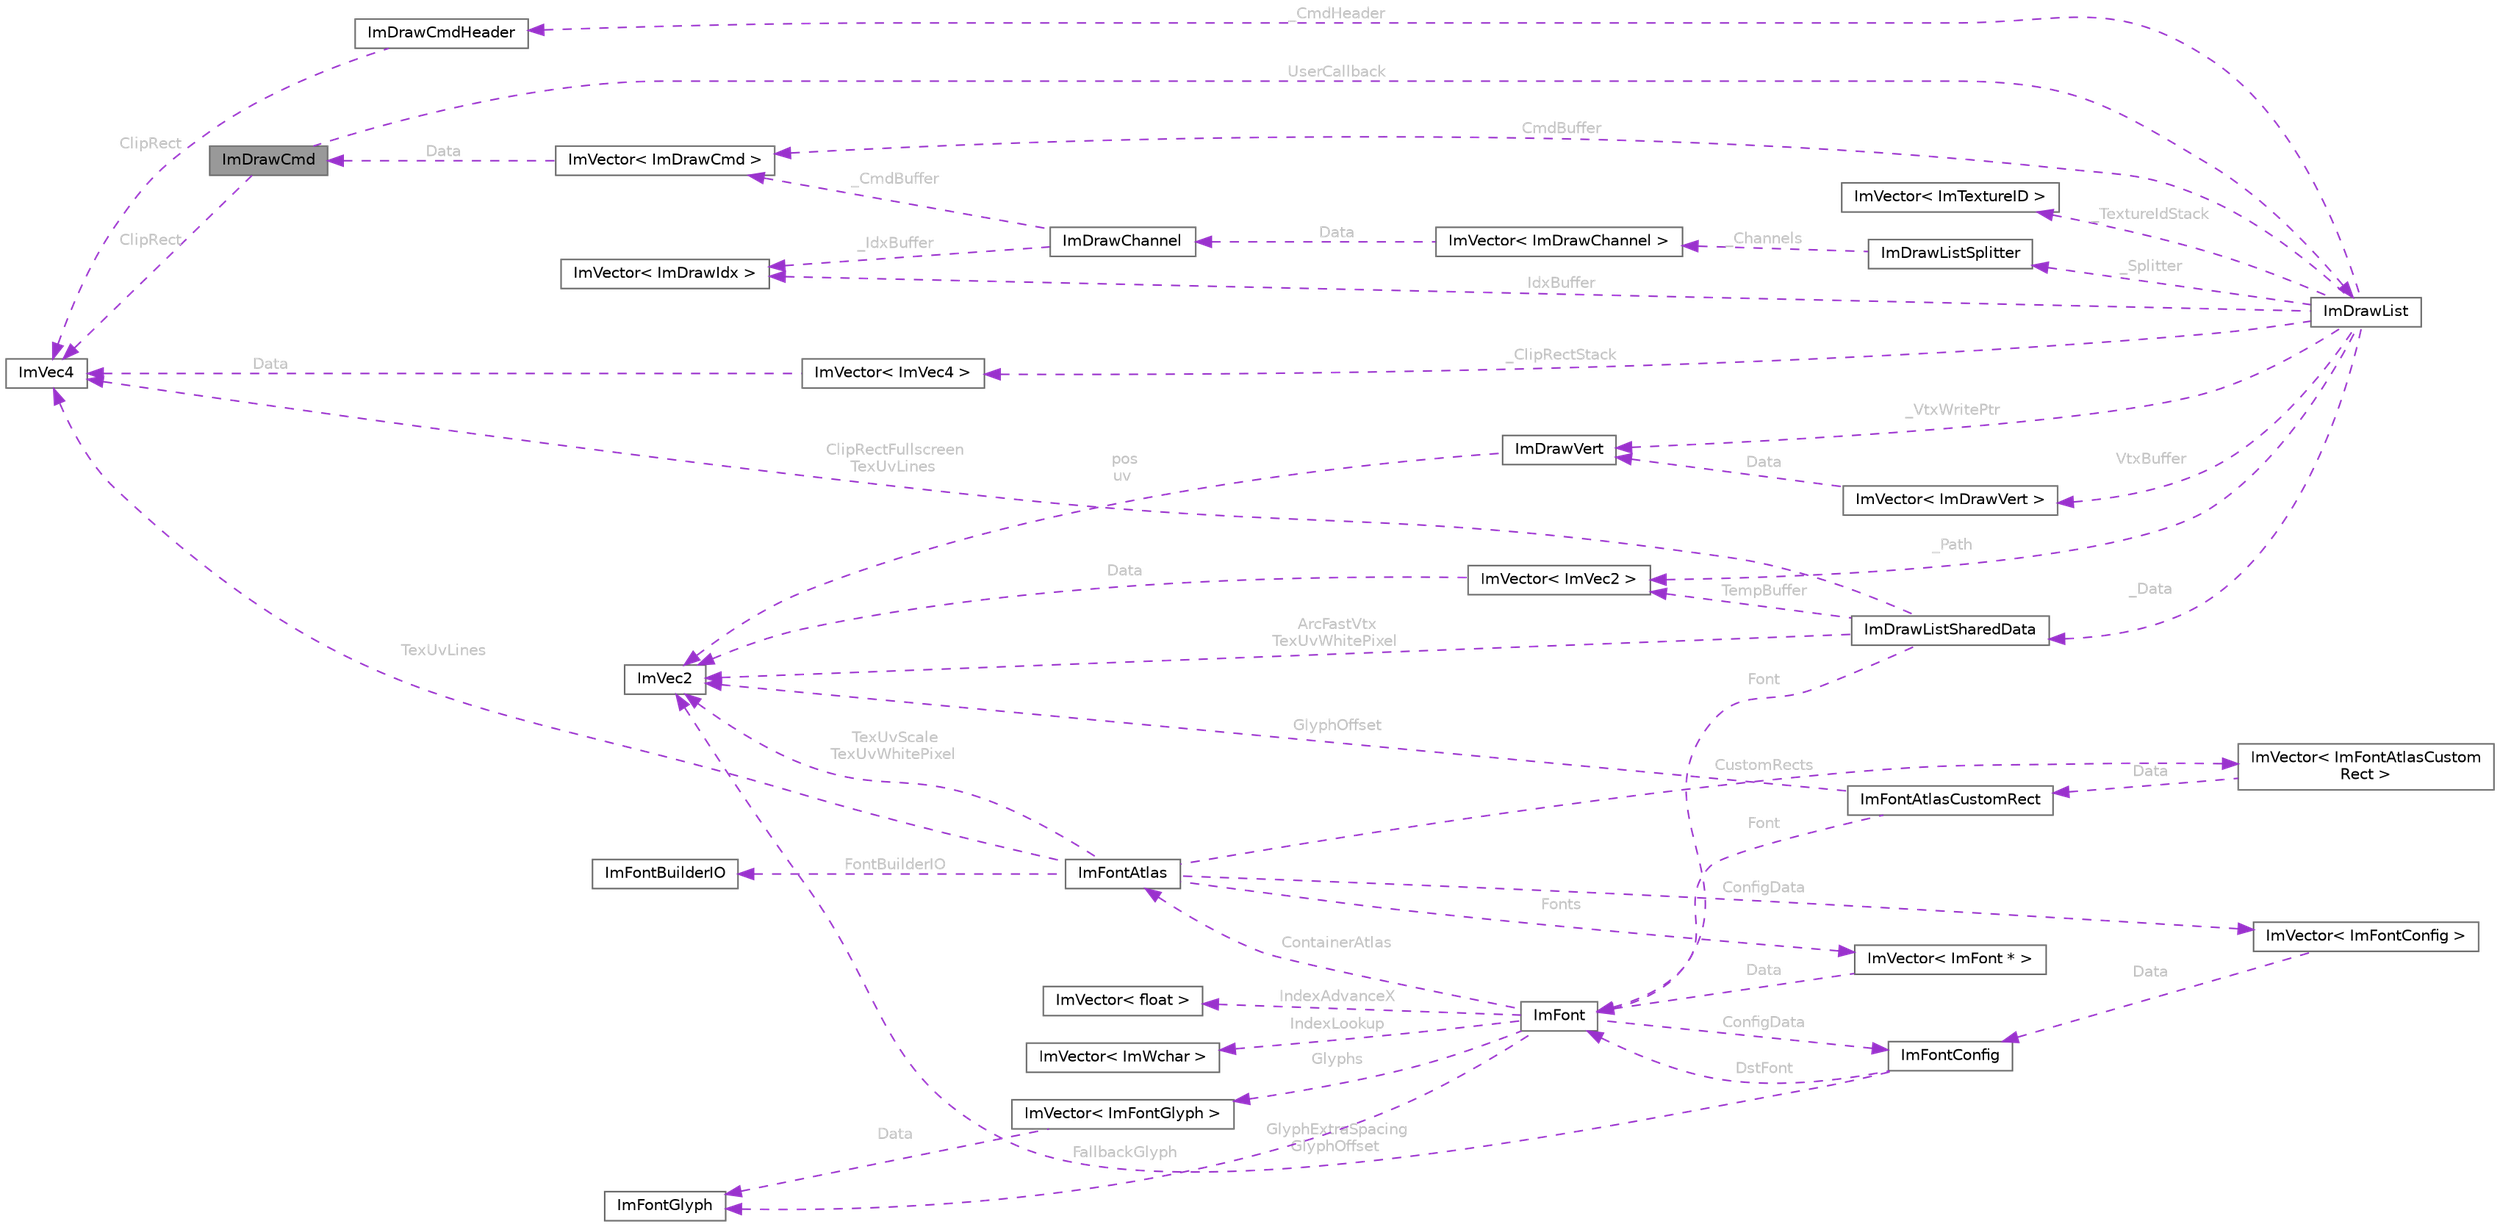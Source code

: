 digraph "ImDrawCmd"
{
 // LATEX_PDF_SIZE
  bgcolor="transparent";
  edge [fontname=Helvetica,fontsize=10,labelfontname=Helvetica,labelfontsize=10];
  node [fontname=Helvetica,fontsize=10,shape=box,height=0.2,width=0.4];
  rankdir="LR";
  Node1 [id="Node000001",label="ImDrawCmd",height=0.2,width=0.4,color="gray40", fillcolor="grey60", style="filled", fontcolor="black",tooltip=" "];
  Node2 -> Node1 [id="edge1_Node000001_Node000002",dir="back",color="darkorchid3",style="dashed",tooltip=" ",label=" ClipRect",fontcolor="grey" ];
  Node2 [id="Node000002",label="ImVec4",height=0.2,width=0.4,color="gray40", fillcolor="white", style="filled",URL="$structImVec4.html",tooltip=" "];
  Node3 -> Node1 [id="edge2_Node000001_Node000003",dir="back",color="darkorchid3",style="dashed",tooltip=" ",label=" UserCallback",fontcolor="grey" ];
  Node3 [id="Node000003",label="ImDrawList",height=0.2,width=0.4,color="gray40", fillcolor="white", style="filled",URL="$structImDrawList.html",tooltip=" "];
  Node4 -> Node3 [id="edge3_Node000003_Node000004",dir="back",color="darkorchid3",style="dashed",tooltip=" ",label=" CmdBuffer",fontcolor="grey" ];
  Node4 [id="Node000004",label="ImVector\< ImDrawCmd \>",height=0.2,width=0.4,color="gray40", fillcolor="white", style="filled",URL="$structImVector.html",tooltip=" "];
  Node1 -> Node4 [id="edge4_Node000004_Node000001",dir="back",color="darkorchid3",style="dashed",tooltip=" ",label=" Data",fontcolor="grey" ];
  Node5 -> Node3 [id="edge5_Node000003_Node000005",dir="back",color="darkorchid3",style="dashed",tooltip=" ",label=" IdxBuffer",fontcolor="grey" ];
  Node5 [id="Node000005",label="ImVector\< ImDrawIdx \>",height=0.2,width=0.4,color="gray40", fillcolor="white", style="filled",URL="$structImVector.html",tooltip=" "];
  Node6 -> Node3 [id="edge6_Node000003_Node000006",dir="back",color="darkorchid3",style="dashed",tooltip=" ",label=" VtxBuffer",fontcolor="grey" ];
  Node6 [id="Node000006",label="ImVector\< ImDrawVert \>",height=0.2,width=0.4,color="gray40", fillcolor="white", style="filled",URL="$structImVector.html",tooltip=" "];
  Node7 -> Node6 [id="edge7_Node000006_Node000007",dir="back",color="darkorchid3",style="dashed",tooltip=" ",label=" Data",fontcolor="grey" ];
  Node7 [id="Node000007",label="ImDrawVert",height=0.2,width=0.4,color="gray40", fillcolor="white", style="filled",URL="$structImDrawVert.html",tooltip=" "];
  Node8 -> Node7 [id="edge8_Node000007_Node000008",dir="back",color="darkorchid3",style="dashed",tooltip=" ",label=" pos\nuv",fontcolor="grey" ];
  Node8 [id="Node000008",label="ImVec2",height=0.2,width=0.4,color="gray40", fillcolor="white", style="filled",URL="$structImVec2.html",tooltip=" "];
  Node9 -> Node3 [id="edge9_Node000003_Node000009",dir="back",color="darkorchid3",style="dashed",tooltip=" ",label=" _Data",fontcolor="grey" ];
  Node9 [id="Node000009",label="ImDrawListSharedData",height=0.2,width=0.4,color="gray40", fillcolor="white", style="filled",URL="$structImDrawListSharedData.html",tooltip=" "];
  Node8 -> Node9 [id="edge10_Node000009_Node000008",dir="back",color="darkorchid3",style="dashed",tooltip=" ",label=" ArcFastVtx\nTexUvWhitePixel",fontcolor="grey" ];
  Node10 -> Node9 [id="edge11_Node000009_Node000010",dir="back",color="darkorchid3",style="dashed",tooltip=" ",label=" Font",fontcolor="grey" ];
  Node10 [id="Node000010",label="ImFont",height=0.2,width=0.4,color="gray40", fillcolor="white", style="filled",URL="$structImFont.html",tooltip=" "];
  Node11 -> Node10 [id="edge12_Node000010_Node000011",dir="back",color="darkorchid3",style="dashed",tooltip=" ",label=" IndexAdvanceX",fontcolor="grey" ];
  Node11 [id="Node000011",label="ImVector\< float \>",height=0.2,width=0.4,color="gray40", fillcolor="white", style="filled",URL="$structImVector.html",tooltip=" "];
  Node12 -> Node10 [id="edge13_Node000010_Node000012",dir="back",color="darkorchid3",style="dashed",tooltip=" ",label=" IndexLookup",fontcolor="grey" ];
  Node12 [id="Node000012",label="ImVector\< ImWchar \>",height=0.2,width=0.4,color="gray40", fillcolor="white", style="filled",URL="$structImVector.html",tooltip=" "];
  Node13 -> Node10 [id="edge14_Node000010_Node000013",dir="back",color="darkorchid3",style="dashed",tooltip=" ",label=" Glyphs",fontcolor="grey" ];
  Node13 [id="Node000013",label="ImVector\< ImFontGlyph \>",height=0.2,width=0.4,color="gray40", fillcolor="white", style="filled",URL="$structImVector.html",tooltip=" "];
  Node14 -> Node13 [id="edge15_Node000013_Node000014",dir="back",color="darkorchid3",style="dashed",tooltip=" ",label=" Data",fontcolor="grey" ];
  Node14 [id="Node000014",label="ImFontGlyph",height=0.2,width=0.4,color="gray40", fillcolor="white", style="filled",URL="$structImFontGlyph.html",tooltip=" "];
  Node14 -> Node10 [id="edge16_Node000010_Node000014",dir="back",color="darkorchid3",style="dashed",tooltip=" ",label=" FallbackGlyph",fontcolor="grey" ];
  Node15 -> Node10 [id="edge17_Node000010_Node000015",dir="back",color="darkorchid3",style="dashed",tooltip=" ",label=" ContainerAtlas",fontcolor="grey" ];
  Node15 [id="Node000015",label="ImFontAtlas",height=0.2,width=0.4,color="gray40", fillcolor="white", style="filled",URL="$structImFontAtlas.html",tooltip=" "];
  Node8 -> Node15 [id="edge18_Node000015_Node000008",dir="back",color="darkorchid3",style="dashed",tooltip=" ",label=" TexUvScale\nTexUvWhitePixel",fontcolor="grey" ];
  Node16 -> Node15 [id="edge19_Node000015_Node000016",dir="back",color="darkorchid3",style="dashed",tooltip=" ",label=" Fonts",fontcolor="grey" ];
  Node16 [id="Node000016",label="ImVector\< ImFont * \>",height=0.2,width=0.4,color="gray40", fillcolor="white", style="filled",URL="$structImVector.html",tooltip=" "];
  Node10 -> Node16 [id="edge20_Node000016_Node000010",dir="back",color="darkorchid3",style="dashed",tooltip=" ",label=" Data",fontcolor="grey" ];
  Node17 -> Node15 [id="edge21_Node000015_Node000017",dir="back",color="darkorchid3",style="dashed",tooltip=" ",label=" CustomRects",fontcolor="grey" ];
  Node17 [id="Node000017",label="ImVector\< ImFontAtlasCustom\lRect \>",height=0.2,width=0.4,color="gray40", fillcolor="white", style="filled",URL="$structImVector.html",tooltip=" "];
  Node18 -> Node17 [id="edge22_Node000017_Node000018",dir="back",color="darkorchid3",style="dashed",tooltip=" ",label=" Data",fontcolor="grey" ];
  Node18 [id="Node000018",label="ImFontAtlasCustomRect",height=0.2,width=0.4,color="gray40", fillcolor="white", style="filled",URL="$structImFontAtlasCustomRect.html",tooltip=" "];
  Node8 -> Node18 [id="edge23_Node000018_Node000008",dir="back",color="darkorchid3",style="dashed",tooltip=" ",label=" GlyphOffset",fontcolor="grey" ];
  Node10 -> Node18 [id="edge24_Node000018_Node000010",dir="back",color="darkorchid3",style="dashed",tooltip=" ",label=" Font",fontcolor="grey" ];
  Node19 -> Node15 [id="edge25_Node000015_Node000019",dir="back",color="darkorchid3",style="dashed",tooltip=" ",label=" ConfigData",fontcolor="grey" ];
  Node19 [id="Node000019",label="ImVector\< ImFontConfig \>",height=0.2,width=0.4,color="gray40", fillcolor="white", style="filled",URL="$structImVector.html",tooltip=" "];
  Node20 -> Node19 [id="edge26_Node000019_Node000020",dir="back",color="darkorchid3",style="dashed",tooltip=" ",label=" Data",fontcolor="grey" ];
  Node20 [id="Node000020",label="ImFontConfig",height=0.2,width=0.4,color="gray40", fillcolor="white", style="filled",URL="$structImFontConfig.html",tooltip=" "];
  Node8 -> Node20 [id="edge27_Node000020_Node000008",dir="back",color="darkorchid3",style="dashed",tooltip=" ",label=" GlyphExtraSpacing\nGlyphOffset",fontcolor="grey" ];
  Node10 -> Node20 [id="edge28_Node000020_Node000010",dir="back",color="darkorchid3",style="dashed",tooltip=" ",label=" DstFont",fontcolor="grey" ];
  Node2 -> Node15 [id="edge29_Node000015_Node000002",dir="back",color="darkorchid3",style="dashed",tooltip=" ",label=" TexUvLines",fontcolor="grey" ];
  Node21 -> Node15 [id="edge30_Node000015_Node000021",dir="back",color="darkorchid3",style="dashed",tooltip=" ",label=" FontBuilderIO",fontcolor="grey" ];
  Node21 [id="Node000021",label="ImFontBuilderIO",height=0.2,width=0.4,color="gray40", fillcolor="white", style="filled",URL="$structImFontBuilderIO.html",tooltip=" "];
  Node20 -> Node10 [id="edge31_Node000010_Node000020",dir="back",color="darkorchid3",style="dashed",tooltip=" ",label=" ConfigData",fontcolor="grey" ];
  Node2 -> Node9 [id="edge32_Node000009_Node000002",dir="back",color="darkorchid3",style="dashed",tooltip=" ",label=" ClipRectFullscreen\nTexUvLines",fontcolor="grey" ];
  Node22 -> Node9 [id="edge33_Node000009_Node000022",dir="back",color="darkorchid3",style="dashed",tooltip=" ",label=" TempBuffer",fontcolor="grey" ];
  Node22 [id="Node000022",label="ImVector\< ImVec2 \>",height=0.2,width=0.4,color="gray40", fillcolor="white", style="filled",URL="$structImVector.html",tooltip=" "];
  Node8 -> Node22 [id="edge34_Node000022_Node000008",dir="back",color="darkorchid3",style="dashed",tooltip=" ",label=" Data",fontcolor="grey" ];
  Node7 -> Node3 [id="edge35_Node000003_Node000007",dir="back",color="darkorchid3",style="dashed",tooltip=" ",label=" _VtxWritePtr",fontcolor="grey" ];
  Node22 -> Node3 [id="edge36_Node000003_Node000022",dir="back",color="darkorchid3",style="dashed",tooltip=" ",label=" _Path",fontcolor="grey" ];
  Node23 -> Node3 [id="edge37_Node000003_Node000023",dir="back",color="darkorchid3",style="dashed",tooltip=" ",label=" _CmdHeader",fontcolor="grey" ];
  Node23 [id="Node000023",label="ImDrawCmdHeader",height=0.2,width=0.4,color="gray40", fillcolor="white", style="filled",URL="$structImDrawCmdHeader.html",tooltip=" "];
  Node2 -> Node23 [id="edge38_Node000023_Node000002",dir="back",color="darkorchid3",style="dashed",tooltip=" ",label=" ClipRect",fontcolor="grey" ];
  Node24 -> Node3 [id="edge39_Node000003_Node000024",dir="back",color="darkorchid3",style="dashed",tooltip=" ",label=" _Splitter",fontcolor="grey" ];
  Node24 [id="Node000024",label="ImDrawListSplitter",height=0.2,width=0.4,color="gray40", fillcolor="white", style="filled",URL="$structImDrawListSplitter.html",tooltip=" "];
  Node25 -> Node24 [id="edge40_Node000024_Node000025",dir="back",color="darkorchid3",style="dashed",tooltip=" ",label=" _Channels",fontcolor="grey" ];
  Node25 [id="Node000025",label="ImVector\< ImDrawChannel \>",height=0.2,width=0.4,color="gray40", fillcolor="white", style="filled",URL="$structImVector.html",tooltip=" "];
  Node26 -> Node25 [id="edge41_Node000025_Node000026",dir="back",color="darkorchid3",style="dashed",tooltip=" ",label=" Data",fontcolor="grey" ];
  Node26 [id="Node000026",label="ImDrawChannel",height=0.2,width=0.4,color="gray40", fillcolor="white", style="filled",URL="$structImDrawChannel.html",tooltip=" "];
  Node4 -> Node26 [id="edge42_Node000026_Node000004",dir="back",color="darkorchid3",style="dashed",tooltip=" ",label=" _CmdBuffer",fontcolor="grey" ];
  Node5 -> Node26 [id="edge43_Node000026_Node000005",dir="back",color="darkorchid3",style="dashed",tooltip=" ",label=" _IdxBuffer",fontcolor="grey" ];
  Node27 -> Node3 [id="edge44_Node000003_Node000027",dir="back",color="darkorchid3",style="dashed",tooltip=" ",label=" _ClipRectStack",fontcolor="grey" ];
  Node27 [id="Node000027",label="ImVector\< ImVec4 \>",height=0.2,width=0.4,color="gray40", fillcolor="white", style="filled",URL="$structImVector.html",tooltip=" "];
  Node2 -> Node27 [id="edge45_Node000027_Node000002",dir="back",color="darkorchid3",style="dashed",tooltip=" ",label=" Data",fontcolor="grey" ];
  Node28 -> Node3 [id="edge46_Node000003_Node000028",dir="back",color="darkorchid3",style="dashed",tooltip=" ",label=" _TextureIdStack",fontcolor="grey" ];
  Node28 [id="Node000028",label="ImVector\< ImTextureID \>",height=0.2,width=0.4,color="gray40", fillcolor="white", style="filled",URL="$structImVector.html",tooltip=" "];
}
